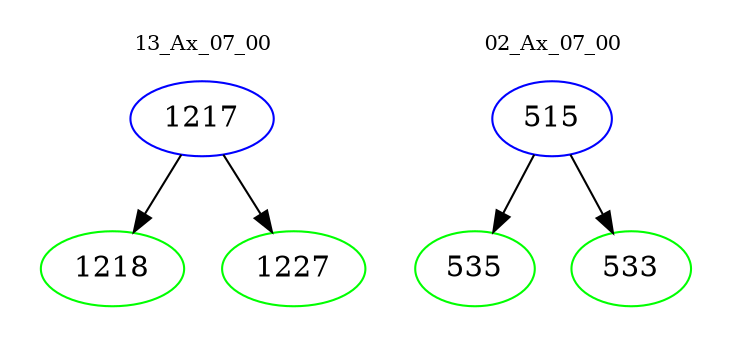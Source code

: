 digraph{
subgraph cluster_0 {
color = white
label = "13_Ax_07_00";
fontsize=10;
T0_1217 [label="1217", color="blue"]
T0_1217 -> T0_1218 [color="black"]
T0_1218 [label="1218", color="green"]
T0_1217 -> T0_1227 [color="black"]
T0_1227 [label="1227", color="green"]
}
subgraph cluster_1 {
color = white
label = "02_Ax_07_00";
fontsize=10;
T1_515 [label="515", color="blue"]
T1_515 -> T1_535 [color="black"]
T1_535 [label="535", color="green"]
T1_515 -> T1_533 [color="black"]
T1_533 [label="533", color="green"]
}
}
